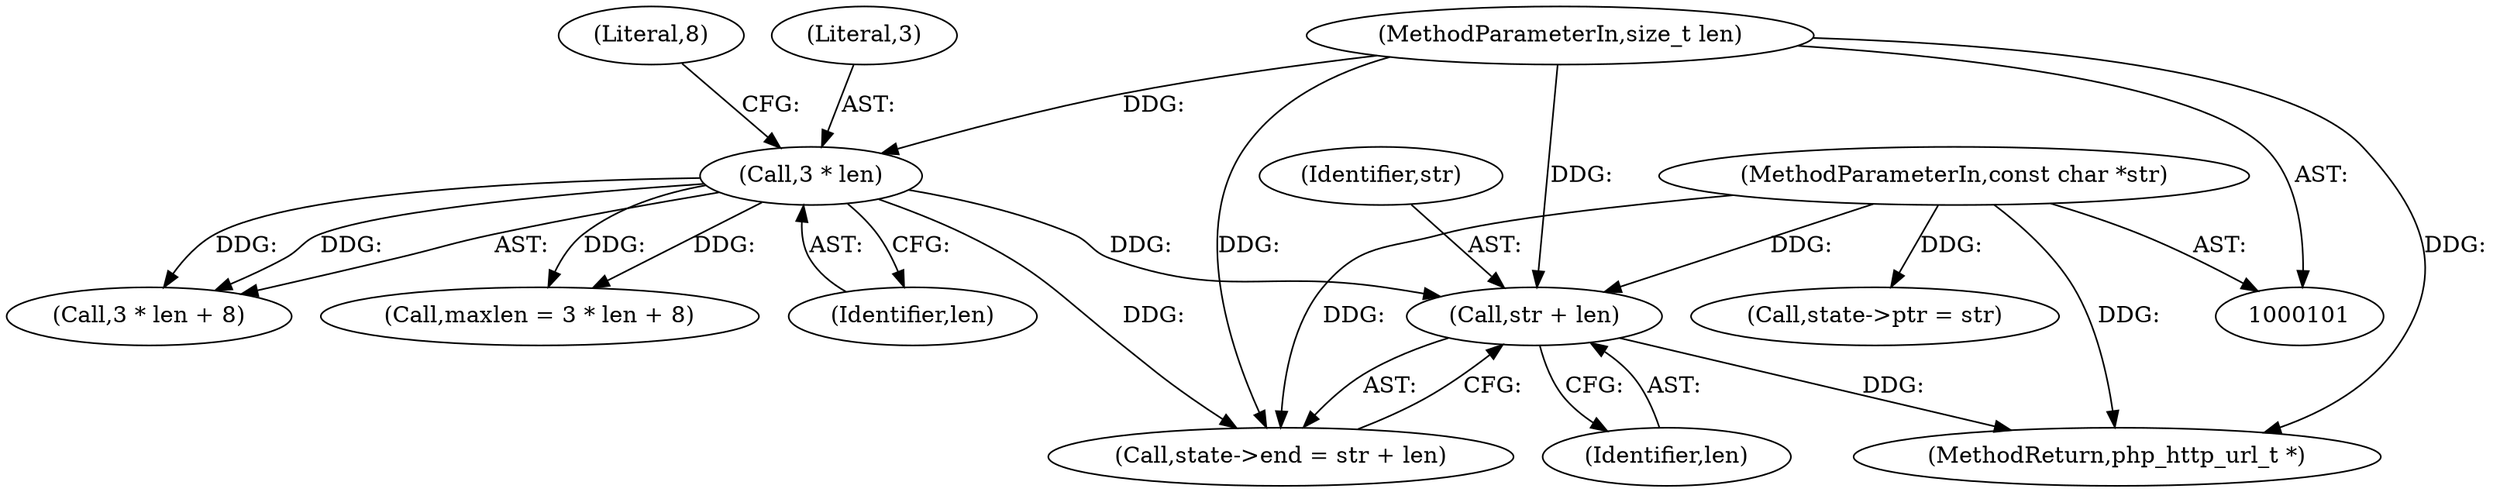digraph "0_ext-http_3724cd76a28be1d6049b5537232e97ac_0@pointer" {
"1000128" [label="(Call,str + len)"];
"1000102" [label="(MethodParameterIn,const char *str)"];
"1000110" [label="(Call,3 * len)"];
"1000103" [label="(MethodParameterIn,size_t len)"];
"1000130" [label="(Identifier,len)"];
"1000131" [label="(Call,state->ptr = str)"];
"1000129" [label="(Identifier,str)"];
"1000128" [label="(Call,str + len)"];
"1000110" [label="(Call,3 * len)"];
"1000103" [label="(MethodParameterIn,size_t len)"];
"1000102" [label="(MethodParameterIn,const char *str)"];
"1000109" [label="(Call,3 * len + 8)"];
"1000111" [label="(Literal,3)"];
"1000107" [label="(Call,maxlen = 3 * len + 8)"];
"1000190" [label="(MethodReturn,php_http_url_t *)"];
"1000113" [label="(Literal,8)"];
"1000112" [label="(Identifier,len)"];
"1000124" [label="(Call,state->end = str + len)"];
"1000128" -> "1000124"  [label="AST: "];
"1000128" -> "1000130"  [label="CFG: "];
"1000129" -> "1000128"  [label="AST: "];
"1000130" -> "1000128"  [label="AST: "];
"1000124" -> "1000128"  [label="CFG: "];
"1000128" -> "1000190"  [label="DDG: "];
"1000102" -> "1000128"  [label="DDG: "];
"1000110" -> "1000128"  [label="DDG: "];
"1000103" -> "1000128"  [label="DDG: "];
"1000102" -> "1000101"  [label="AST: "];
"1000102" -> "1000190"  [label="DDG: "];
"1000102" -> "1000124"  [label="DDG: "];
"1000102" -> "1000131"  [label="DDG: "];
"1000110" -> "1000109"  [label="AST: "];
"1000110" -> "1000112"  [label="CFG: "];
"1000111" -> "1000110"  [label="AST: "];
"1000112" -> "1000110"  [label="AST: "];
"1000113" -> "1000110"  [label="CFG: "];
"1000110" -> "1000107"  [label="DDG: "];
"1000110" -> "1000107"  [label="DDG: "];
"1000110" -> "1000109"  [label="DDG: "];
"1000110" -> "1000109"  [label="DDG: "];
"1000103" -> "1000110"  [label="DDG: "];
"1000110" -> "1000124"  [label="DDG: "];
"1000103" -> "1000101"  [label="AST: "];
"1000103" -> "1000190"  [label="DDG: "];
"1000103" -> "1000124"  [label="DDG: "];
}
